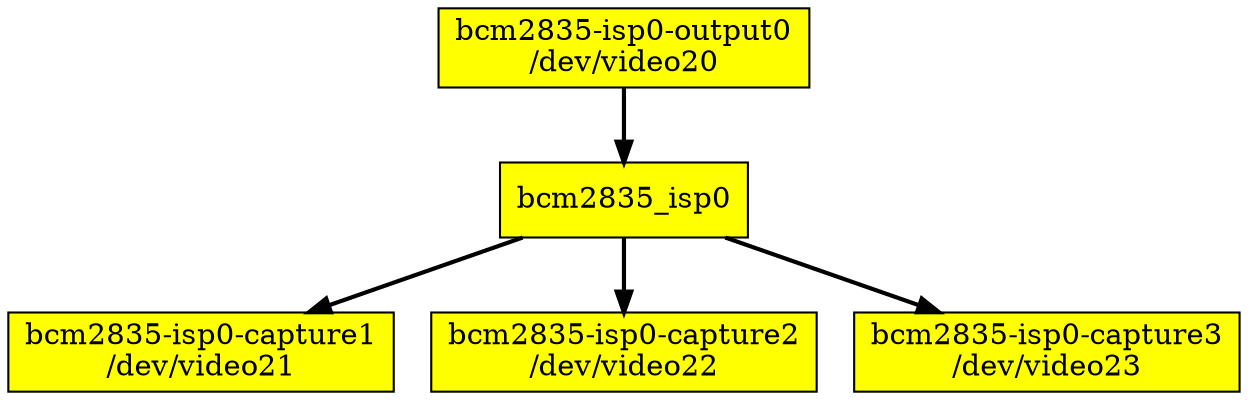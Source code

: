 digraph board {
	rankdir=TB
	n00000001 [label="bcm2835_isp0\n", shape=box, style=filled, fillcolor=yellow]
	n00000001 -> n0000000c [style=bold]
	n00000001 -> n00000012 [style=bold]
	n00000001 -> n00000018 [style=bold]
	n00000006 [label="bcm2835-isp0-output0\n/dev/video20", shape=box, style=filled, fillcolor=yellow]
	n00000006 -> n00000001 [style=bold]
	n0000000c [label="bcm2835-isp0-capture1\n/dev/video21", shape=box, style=filled, fillcolor=yellow]
	n00000012 [label="bcm2835-isp0-capture2\n/dev/video22", shape=box, style=filled, fillcolor=yellow]
	n00000018 [label="bcm2835-isp0-capture3\n/dev/video23", shape=box, style=filled, fillcolor=yellow]
}
